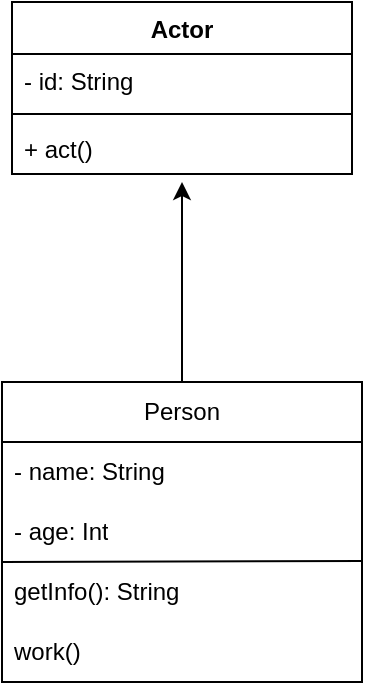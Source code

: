 <mxfile version="26.0.11">
  <diagram name="Страница — 1" id="ALNXBcGOkJq4AixFzMum">
    <mxGraphModel dx="1434" dy="783" grid="1" gridSize="10" guides="1" tooltips="1" connect="1" arrows="1" fold="1" page="1" pageScale="1" pageWidth="827" pageHeight="1169" math="0" shadow="0">
      <root>
        <mxCell id="0" />
        <mxCell id="1" parent="0" />
        <mxCell id="_xmqZVeh7Cf4UQnSyGbx-1" value="Person" style="swimlane;fontStyle=0;childLayout=stackLayout;horizontal=1;startSize=30;horizontalStack=0;resizeParent=1;resizeParentMax=0;resizeLast=0;collapsible=1;marginBottom=0;whiteSpace=wrap;html=1;" vertex="1" parent="1">
          <mxGeometry x="40" y="220" width="180" height="150" as="geometry">
            <mxRectangle x="80" y="200" width="80" height="30" as="alternateBounds" />
          </mxGeometry>
        </mxCell>
        <mxCell id="_xmqZVeh7Cf4UQnSyGbx-14" value="" style="endArrow=none;html=1;rounded=0;entryX=1;entryY=-0.017;entryDx=0;entryDy=0;entryPerimeter=0;" edge="1" parent="_xmqZVeh7Cf4UQnSyGbx-1" target="_xmqZVeh7Cf4UQnSyGbx-4">
          <mxGeometry width="50" height="50" relative="1" as="geometry">
            <mxPoint y="90" as="sourcePoint" />
            <mxPoint x="50" y="40" as="targetPoint" />
          </mxGeometry>
        </mxCell>
        <mxCell id="_xmqZVeh7Cf4UQnSyGbx-2" value="- name: String" style="text;strokeColor=none;fillColor=none;align=left;verticalAlign=middle;spacingLeft=4;spacingRight=4;overflow=hidden;points=[[0,0.5],[1,0.5]];portConstraint=eastwest;rotatable=0;whiteSpace=wrap;html=1;" vertex="1" parent="_xmqZVeh7Cf4UQnSyGbx-1">
          <mxGeometry y="30" width="180" height="30" as="geometry" />
        </mxCell>
        <mxCell id="_xmqZVeh7Cf4UQnSyGbx-3" value="- age: Int" style="text;strokeColor=none;fillColor=none;align=left;verticalAlign=middle;spacingLeft=4;spacingRight=4;overflow=hidden;points=[[0,0.5],[1,0.5]];portConstraint=eastwest;rotatable=0;whiteSpace=wrap;html=1;" vertex="1" parent="_xmqZVeh7Cf4UQnSyGbx-1">
          <mxGeometry y="60" width="180" height="30" as="geometry" />
        </mxCell>
        <mxCell id="_xmqZVeh7Cf4UQnSyGbx-4" value="getInfo(): String" style="text;strokeColor=none;fillColor=none;align=left;verticalAlign=middle;spacingLeft=4;spacingRight=4;overflow=hidden;points=[[0,0.5],[1,0.5]];portConstraint=eastwest;rotatable=0;whiteSpace=wrap;html=1;" vertex="1" parent="_xmqZVeh7Cf4UQnSyGbx-1">
          <mxGeometry y="90" width="180" height="30" as="geometry" />
        </mxCell>
        <mxCell id="_xmqZVeh7Cf4UQnSyGbx-13" value="work()" style="text;strokeColor=none;fillColor=none;align=left;verticalAlign=middle;spacingLeft=4;spacingRight=4;overflow=hidden;points=[[0,0.5],[1,0.5]];portConstraint=eastwest;rotatable=0;whiteSpace=wrap;html=1;" vertex="1" parent="_xmqZVeh7Cf4UQnSyGbx-1">
          <mxGeometry y="120" width="180" height="30" as="geometry" />
        </mxCell>
        <mxCell id="_xmqZVeh7Cf4UQnSyGbx-21" value="Actor" style="swimlane;fontStyle=1;align=center;verticalAlign=top;childLayout=stackLayout;horizontal=1;startSize=26;horizontalStack=0;resizeParent=1;resizeParentMax=0;resizeLast=0;collapsible=1;marginBottom=0;whiteSpace=wrap;html=1;" vertex="1" parent="1">
          <mxGeometry x="45" y="30" width="170" height="86" as="geometry" />
        </mxCell>
        <mxCell id="_xmqZVeh7Cf4UQnSyGbx-22" value="- id: String" style="text;strokeColor=none;fillColor=none;align=left;verticalAlign=top;spacingLeft=4;spacingRight=4;overflow=hidden;rotatable=0;points=[[0,0.5],[1,0.5]];portConstraint=eastwest;whiteSpace=wrap;html=1;" vertex="1" parent="_xmqZVeh7Cf4UQnSyGbx-21">
          <mxGeometry y="26" width="170" height="26" as="geometry" />
        </mxCell>
        <mxCell id="_xmqZVeh7Cf4UQnSyGbx-23" value="" style="line;strokeWidth=1;fillColor=none;align=left;verticalAlign=middle;spacingTop=-1;spacingLeft=3;spacingRight=3;rotatable=0;labelPosition=right;points=[];portConstraint=eastwest;strokeColor=inherit;" vertex="1" parent="_xmqZVeh7Cf4UQnSyGbx-21">
          <mxGeometry y="52" width="170" height="8" as="geometry" />
        </mxCell>
        <mxCell id="_xmqZVeh7Cf4UQnSyGbx-24" value="+ act()" style="text;strokeColor=none;fillColor=none;align=left;verticalAlign=top;spacingLeft=4;spacingRight=4;overflow=hidden;rotatable=0;points=[[0,0.5],[1,0.5]];portConstraint=eastwest;whiteSpace=wrap;html=1;" vertex="1" parent="_xmqZVeh7Cf4UQnSyGbx-21">
          <mxGeometry y="60" width="170" height="26" as="geometry" />
        </mxCell>
        <mxCell id="_xmqZVeh7Cf4UQnSyGbx-25" value="" style="endArrow=classic;html=1;rounded=0;entryX=0.5;entryY=1.154;entryDx=0;entryDy=0;entryPerimeter=0;exitX=0.5;exitY=0;exitDx=0;exitDy=0;" edge="1" parent="1" source="_xmqZVeh7Cf4UQnSyGbx-1" target="_xmqZVeh7Cf4UQnSyGbx-24">
          <mxGeometry width="50" height="50" relative="1" as="geometry">
            <mxPoint x="130" y="200" as="sourcePoint" />
            <mxPoint x="180" y="150" as="targetPoint" />
          </mxGeometry>
        </mxCell>
      </root>
    </mxGraphModel>
  </diagram>
</mxfile>
